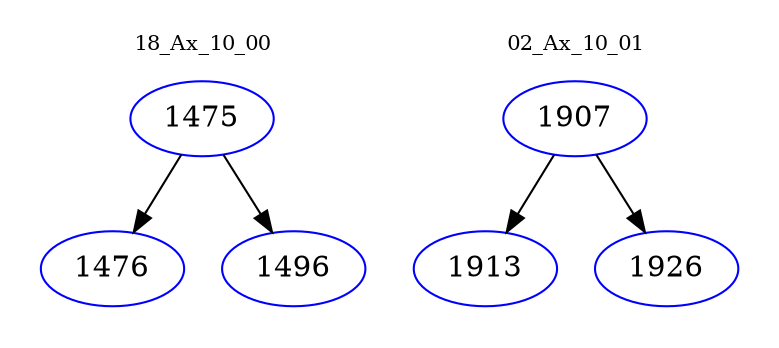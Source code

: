 digraph{
subgraph cluster_0 {
color = white
label = "18_Ax_10_00";
fontsize=10;
T0_1475 [label="1475", color="blue"]
T0_1475 -> T0_1476 [color="black"]
T0_1476 [label="1476", color="blue"]
T0_1475 -> T0_1496 [color="black"]
T0_1496 [label="1496", color="blue"]
}
subgraph cluster_1 {
color = white
label = "02_Ax_10_01";
fontsize=10;
T1_1907 [label="1907", color="blue"]
T1_1907 -> T1_1913 [color="black"]
T1_1913 [label="1913", color="blue"]
T1_1907 -> T1_1926 [color="black"]
T1_1926 [label="1926", color="blue"]
}
}
